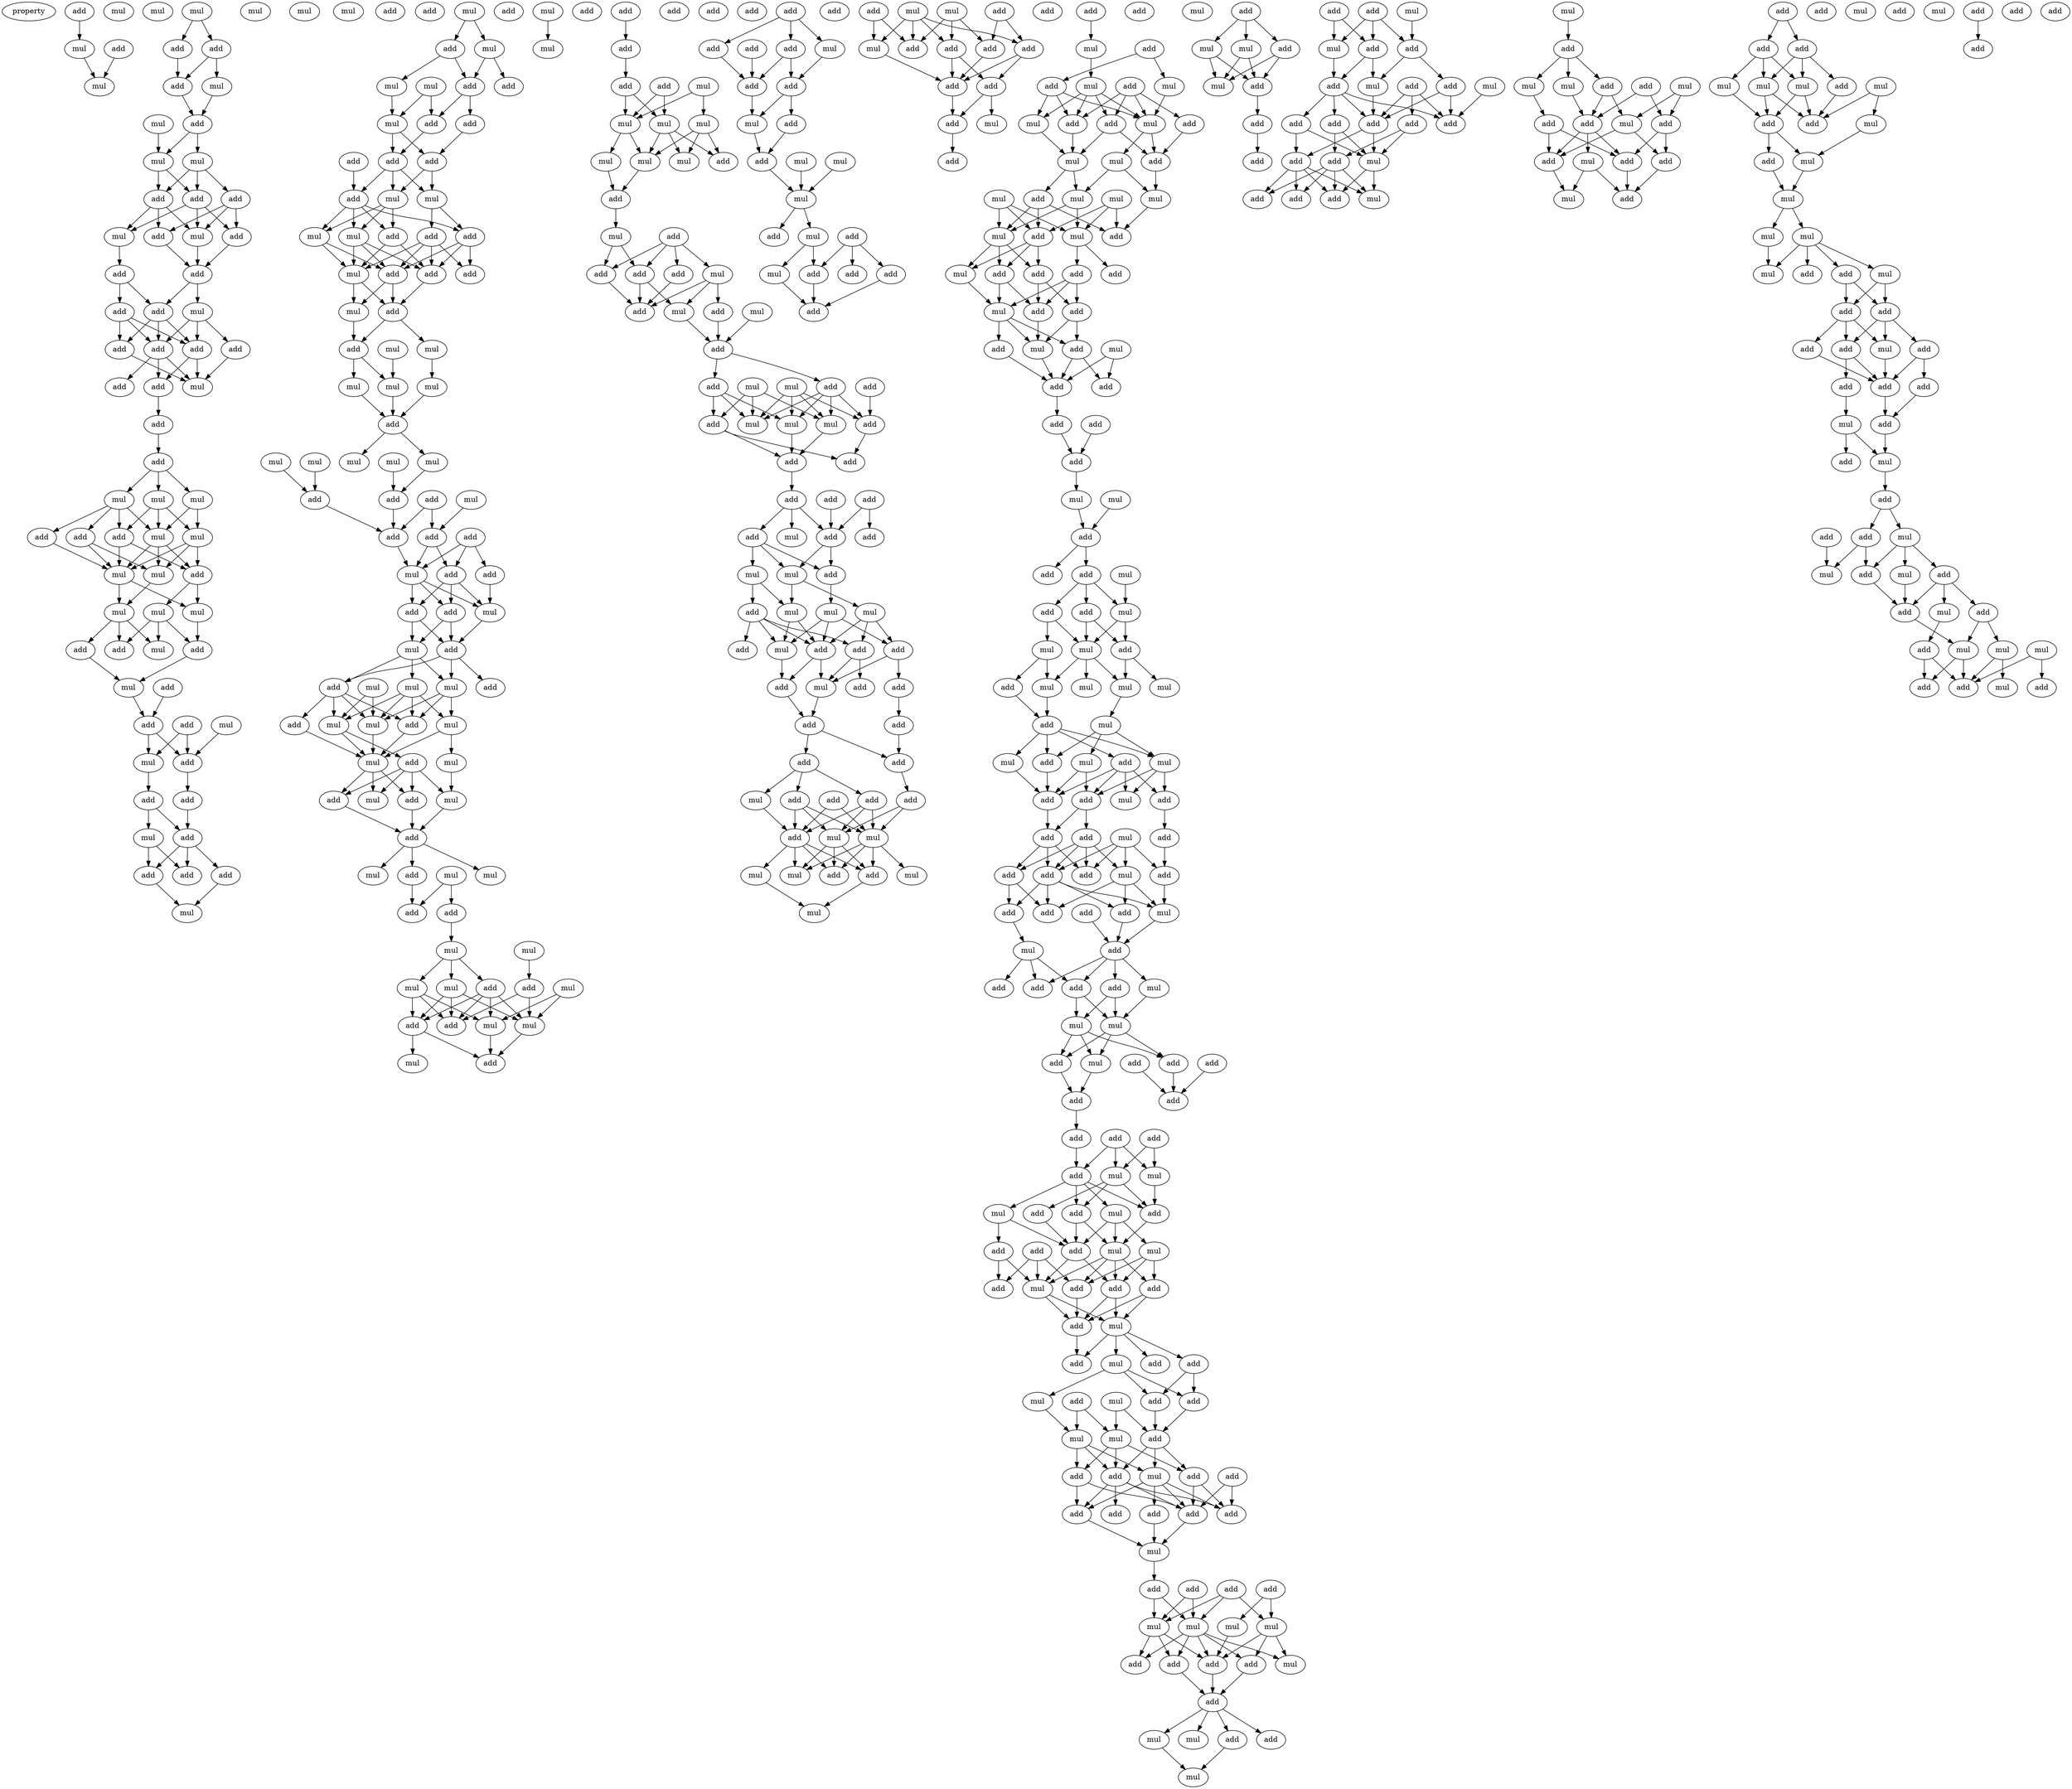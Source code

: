 digraph {
    node [fontcolor=black]
    property [mul=2,lf=1.7]
    0 [ label = add ];
    1 [ label = mul ];
    2 [ label = mul ];
    3 [ label = mul ];
    4 [ label = add ];
    5 [ label = mul ];
    6 [ label = mul ];
    7 [ label = add ];
    8 [ label = add ];
    9 [ label = mul ];
    10 [ label = mul ];
    11 [ label = add ];
    12 [ label = mul ];
    13 [ label = add ];
    14 [ label = mul ];
    15 [ label = mul ];
    16 [ label = add ];
    17 [ label = mul ];
    18 [ label = add ];
    19 [ label = add ];
    20 [ label = add ];
    21 [ label = mul ];
    22 [ label = add ];
    23 [ label = mul ];
    24 [ label = mul ];
    25 [ label = add ];
    26 [ label = add ];
    27 [ label = add ];
    28 [ label = add ];
    29 [ label = mul ];
    30 [ label = add ];
    31 [ label = add ];
    32 [ label = add ];
    33 [ label = add ];
    34 [ label = add ];
    35 [ label = add ];
    36 [ label = add ];
    37 [ label = mul ];
    38 [ label = add ];
    39 [ label = add ];
    40 [ label = mul ];
    41 [ label = mul ];
    42 [ label = mul ];
    43 [ label = add ];
    44 [ label = mul ];
    45 [ label = mul ];
    46 [ label = add ];
    47 [ label = add ];
    48 [ label = mul ];
    49 [ label = mul ];
    50 [ label = add ];
    51 [ label = mul ];
    52 [ label = mul ];
    53 [ label = mul ];
    54 [ label = mul ];
    55 [ label = add ];
    56 [ label = add ];
    57 [ label = add ];
    58 [ label = mul ];
    59 [ label = add ];
    60 [ label = mul ];
    61 [ label = add ];
    62 [ label = add ];
    63 [ label = mul ];
    64 [ label = add ];
    65 [ label = add ];
    66 [ label = add ];
    67 [ label = mul ];
    68 [ label = add ];
    69 [ label = add ];
    70 [ label = add ];
    71 [ label = add ];
    72 [ label = mul ];
    73 [ label = add ];
    74 [ label = mul ];
    75 [ label = mul ];
    76 [ label = add ];
    77 [ label = mul ];
    78 [ label = add ];
    79 [ label = add ];
    80 [ label = mul ];
    81 [ label = add ];
    82 [ label = add ];
    83 [ label = mul ];
    84 [ label = add ];
    85 [ label = add ];
    86 [ label = add ];
    87 [ label = add ];
    88 [ label = mul ];
    89 [ label = mul ];
    90 [ label = mul ];
    91 [ label = add ];
    92 [ label = add ];
    93 [ label = mul ];
    94 [ label = add ];
    95 [ label = add ];
    96 [ label = add ];
    97 [ label = mul ];
    98 [ label = add ];
    99 [ label = add ];
    100 [ label = mul ];
    101 [ label = add ];
    102 [ label = mul ];
    103 [ label = mul ];
    104 [ label = mul ];
    105 [ label = mul ];
    106 [ label = mul ];
    107 [ label = add ];
    108 [ label = mul ];
    109 [ label = mul ];
    110 [ label = mul ];
    111 [ label = mul ];
    112 [ label = mul ];
    113 [ label = mul ];
    114 [ label = add ];
    115 [ label = add ];
    116 [ label = add ];
    117 [ label = add ];
    118 [ label = add ];
    119 [ label = add ];
    120 [ label = add ];
    121 [ label = mul ];
    122 [ label = add ];
    123 [ label = add ];
    124 [ label = add ];
    125 [ label = mul ];
    126 [ label = mul ];
    127 [ label = add ];
    128 [ label = mul ];
    129 [ label = add ];
    130 [ label = mul ];
    131 [ label = mul ];
    132 [ label = add ];
    133 [ label = mul ];
    134 [ label = add ];
    135 [ label = mul ];
    136 [ label = mul ];
    137 [ label = add ];
    138 [ label = add ];
    139 [ label = mul ];
    140 [ label = mul ];
    141 [ label = mul ];
    142 [ label = mul ];
    143 [ label = add ];
    144 [ label = add ];
    145 [ label = add ];
    146 [ label = mul ];
    147 [ label = mul ];
    148 [ label = add ];
    149 [ label = add ];
    150 [ label = mul ];
    151 [ label = add ];
    152 [ label = add ];
    153 [ label = mul ];
    154 [ label = mul ];
    155 [ label = mul ];
    156 [ label = mul ];
    157 [ label = add ];
    158 [ label = add ];
    159 [ label = mul ];
    160 [ label = add ];
    161 [ label = add ];
    162 [ label = mul ];
    163 [ label = mul ];
    164 [ label = mul ];
    165 [ label = add ];
    166 [ label = mul ];
    167 [ label = add ];
    168 [ label = add ];
    169 [ label = mul ];
    170 [ label = add ];
    171 [ label = mul ];
    172 [ label = add ];
    173 [ label = add ];
    174 [ label = mul ];
    175 [ label = mul ];
    176 [ label = mul ];
    177 [ label = mul ];
    178 [ label = mul ];
    179 [ label = mul ];
    180 [ label = add ];
    181 [ label = add ];
    182 [ label = add ];
    183 [ label = add ];
    184 [ label = mul ];
    185 [ label = add ];
    186 [ label = add ];
    187 [ label = add ];
    188 [ label = mul ];
    189 [ label = add ];
    190 [ label = add ];
    191 [ label = mul ];
    192 [ label = mul ];
    193 [ label = add ];
    194 [ label = add ];
    195 [ label = mul ];
    196 [ label = add ];
    197 [ label = mul ];
    198 [ label = add ];
    199 [ label = mul ];
    200 [ label = add ];
    201 [ label = add ];
    202 [ label = mul ];
    203 [ label = mul ];
    204 [ label = add ];
    205 [ label = add ];
    206 [ label = add ];
    207 [ label = add ];
    208 [ label = add ];
    209 [ label = mul ];
    210 [ label = add ];
    211 [ label = add ];
    212 [ label = add ];
    213 [ label = add ];
    214 [ label = mul ];
    215 [ label = mul ];
    216 [ label = add ];
    217 [ label = mul ];
    218 [ label = mul ];
    219 [ label = mul ];
    220 [ label = add ];
    221 [ label = add ];
    222 [ label = add ];
    223 [ label = mul ];
    224 [ label = add ];
    225 [ label = add ];
    226 [ label = add ];
    227 [ label = add ];
    228 [ label = add ];
    229 [ label = mul ];
    230 [ label = add ];
    231 [ label = add ];
    232 [ label = add ];
    233 [ label = add ];
    234 [ label = add ];
    235 [ label = mul ];
    236 [ label = add ];
    237 [ label = add ];
    238 [ label = add ];
    239 [ label = add ];
    240 [ label = mul ];
    241 [ label = add ];
    242 [ label = mul ];
    243 [ label = mul ];
    244 [ label = add ];
    245 [ label = mul ];
    246 [ label = mul ];
    247 [ label = add ];
    248 [ label = mul ];
    249 [ label = add ];
    250 [ label = add ];
    251 [ label = mul ];
    252 [ label = add ];
    253 [ label = add ];
    254 [ label = add ];
    255 [ label = add ];
    256 [ label = add ];
    257 [ label = add ];
    258 [ label = mul ];
    259 [ label = mul ];
    260 [ label = add ];
    261 [ label = mul ];
    262 [ label = mul ];
    263 [ label = add ];
    264 [ label = mul ];
    265 [ label = add ];
    266 [ label = add ];
    267 [ label = mul ];
    268 [ label = add ];
    269 [ label = add ];
    270 [ label = add ];
    271 [ label = mul ];
    272 [ label = add ];
    273 [ label = add ];
    274 [ label = mul ];
    275 [ label = mul ];
    276 [ label = add ];
    277 [ label = add ];
    278 [ label = add ];
    279 [ label = add ];
    280 [ label = add ];
    281 [ label = add ];
    282 [ label = add ];
    283 [ label = mul ];
    284 [ label = add ];
    285 [ label = add ];
    286 [ label = add ];
    287 [ label = add ];
    288 [ label = mul ];
    289 [ label = mul ];
    290 [ label = add ];
    291 [ label = add ];
    292 [ label = mul ];
    293 [ label = add ];
    294 [ label = mul ];
    295 [ label = add ];
    296 [ label = mul ];
    297 [ label = add ];
    298 [ label = mul ];
    299 [ label = mul ];
    300 [ label = add ];
    301 [ label = mul ];
    302 [ label = mul ];
    303 [ label = mul ];
    304 [ label = add ];
    305 [ label = mul ];
    306 [ label = mul ];
    307 [ label = mul ];
    308 [ label = add ];
    309 [ label = add ];
    310 [ label = mul ];
    311 [ label = add ];
    312 [ label = add ];
    313 [ label = add ];
    314 [ label = add ];
    315 [ label = add ];
    316 [ label = mul ];
    317 [ label = add ];
    318 [ label = mul ];
    319 [ label = mul ];
    320 [ label = add ];
    321 [ label = add ];
    322 [ label = add ];
    323 [ label = add ];
    324 [ label = add ];
    325 [ label = add ];
    326 [ label = add ];
    327 [ label = mul ];
    328 [ label = mul ];
    329 [ label = add ];
    330 [ label = add ];
    331 [ label = mul ];
    332 [ label = add ];
    333 [ label = add ];
    334 [ label = mul ];
    335 [ label = add ];
    336 [ label = mul ];
    337 [ label = add ];
    338 [ label = mul ];
    339 [ label = mul ];
    340 [ label = add ];
    341 [ label = mul ];
    342 [ label = mul ];
    343 [ label = mul ];
    344 [ label = mul ];
    345 [ label = add ];
    346 [ label = mul ];
    347 [ label = add ];
    348 [ label = add ];
    349 [ label = mul ];
    350 [ label = add ];
    351 [ label = mul ];
    352 [ label = mul ];
    353 [ label = add ];
    354 [ label = add ];
    355 [ label = add ];
    356 [ label = mul ];
    357 [ label = mul ];
    358 [ label = add ];
    359 [ label = add ];
    360 [ label = add ];
    361 [ label = add ];
    362 [ label = mul ];
    363 [ label = add ];
    364 [ label = add ];
    365 [ label = add ];
    366 [ label = add ];
    367 [ label = add ];
    368 [ label = add ];
    369 [ label = add ];
    370 [ label = mul ];
    371 [ label = mul ];
    372 [ label = add ];
    373 [ label = add ];
    374 [ label = add ];
    375 [ label = mul ];
    376 [ label = add ];
    377 [ label = add ];
    378 [ label = mul ];
    379 [ label = mul ];
    380 [ label = mul ];
    381 [ label = add ];
    382 [ label = add ];
    383 [ label = add ];
    384 [ label = add ];
    385 [ label = add ];
    386 [ label = add ];
    387 [ label = add ];
    388 [ label = add ];
    389 [ label = add ];
    390 [ label = mul ];
    391 [ label = add ];
    392 [ label = mul ];
    393 [ label = add ];
    394 [ label = mul ];
    395 [ label = mul ];
    396 [ label = add ];
    397 [ label = add ];
    398 [ label = mul ];
    399 [ label = add ];
    400 [ label = add ];
    401 [ label = add ];
    402 [ label = mul ];
    403 [ label = add ];
    404 [ label = mul ];
    405 [ label = add ];
    406 [ label = add ];
    407 [ label = add ];
    408 [ label = add ];
    409 [ label = mul ];
    410 [ label = mul ];
    411 [ label = add ];
    412 [ label = add ];
    413 [ label = add ];
    414 [ label = mul ];
    415 [ label = add ];
    416 [ label = add ];
    417 [ label = add ];
    418 [ label = mul ];
    419 [ label = mul ];
    420 [ label = mul ];
    421 [ label = add ];
    422 [ label = add ];
    423 [ label = mul ];
    424 [ label = add ];
    425 [ label = add ];
    426 [ label = add ];
    427 [ label = add ];
    428 [ label = add ];
    429 [ label = add ];
    430 [ label = add ];
    431 [ label = add ];
    432 [ label = mul ];
    433 [ label = add ];
    434 [ label = add ];
    435 [ label = add ];
    436 [ label = add ];
    437 [ label = mul ];
    438 [ label = mul ];
    439 [ label = mul ];
    440 [ label = mul ];
    441 [ label = add ];
    442 [ label = add ];
    443 [ label = add ];
    444 [ label = add ];
    445 [ label = mul ];
    446 [ label = add ];
    447 [ label = mul ];
    448 [ label = mul ];
    449 [ label = add ];
    450 [ label = add ];
    451 [ label = mul ];
    452 [ label = add ];
    453 [ label = mul ];
    454 [ label = mul ];
    455 [ label = add ];
    456 [ label = mul ];
    457 [ label = add ];
    458 [ label = add ];
    459 [ label = mul ];
    460 [ label = add ];
    461 [ label = add ];
    462 [ label = add ];
    463 [ label = add ];
    464 [ label = add ];
    465 [ label = mul ];
    466 [ label = mul ];
    467 [ label = add ];
    468 [ label = add ];
    469 [ label = mul ];
    470 [ label = add ];
    471 [ label = add ];
    472 [ label = add ];
    473 [ label = add ];
    474 [ label = add ];
    475 [ label = add ];
    476 [ label = add ];
    477 [ label = mul ];
    478 [ label = add ];
    479 [ label = add ];
    480 [ label = mul ];
    481 [ label = mul ];
    482 [ label = add ];
    483 [ label = add ];
    484 [ label = add ];
    485 [ label = mul ];
    486 [ label = add ];
    487 [ label = mul ];
    488 [ label = add ];
    489 [ label = mul ];
    490 [ label = add ];
    491 [ label = add ];
    492 [ label = mul ];
    493 [ label = add ];
    494 [ label = mul ];
    495 [ label = add ];
    496 [ label = add ];
    497 [ label = add ];
    498 [ label = add ];
    499 [ label = mul ];
    500 [ label = add ];
    501 [ label = add ];
    502 [ label = add ];
    503 [ label = mul ];
    504 [ label = mul ];
    505 [ label = mul ];
    506 [ label = add ];
    507 [ label = mul ];
    508 [ label = mul ];
    509 [ label = add ];
    510 [ label = add ];
    511 [ label = add ];
    512 [ label = add ];
    513 [ label = mul ];
    514 [ label = mul ];
    515 [ label = mul ];
    516 [ label = mul ];
    517 [ label = mul ];
    518 [ label = add ];
    519 [ label = add ];
    520 [ label = mul ];
    521 [ label = add ];
    522 [ label = mul ];
    523 [ label = add ];
    524 [ label = add ];
    525 [ label = add ];
    526 [ label = mul ];
    527 [ label = add ];
    528 [ label = add ];
    529 [ label = add ];
    530 [ label = add ];
    531 [ label = add ];
    532 [ label = mul ];
    533 [ label = add ];
    534 [ label = mul ];
    535 [ label = mul ];
    536 [ label = add ];
    537 [ label = add ];
    538 [ label = add ];
    539 [ label = mul ];
    540 [ label = add ];
    541 [ label = mul ];
    542 [ label = add ];
    543 [ label = add ];
    544 [ label = mul ];
    545 [ label = add ];
    546 [ label = mul ];
    547 [ label = add ];
    548 [ label = mul ];
    549 [ label = add ];
    550 [ label = mul ];
    551 [ label = mul ];
    552 [ label = mul ];
    553 [ label = add ];
    554 [ label = add ];
    555 [ label = add ];
    556 [ label = add ];
    557 [ label = add ];
    558 [ label = add ];
    559 [ label = add ];
    0 -> 3 [ name = 0 ];
    3 -> 5 [ name = 1 ];
    4 -> 5 [ name = 2 ];
    6 -> 7 [ name = 3 ];
    6 -> 8 [ name = 4 ];
    7 -> 11 [ name = 5 ];
    8 -> 10 [ name = 6 ];
    8 -> 11 [ name = 7 ];
    10 -> 13 [ name = 8 ];
    11 -> 13 [ name = 9 ];
    12 -> 15 [ name = 10 ];
    13 -> 14 [ name = 11 ];
    13 -> 15 [ name = 12 ];
    14 -> 16 [ name = 13 ];
    14 -> 18 [ name = 14 ];
    14 -> 19 [ name = 15 ];
    15 -> 16 [ name = 16 ];
    15 -> 18 [ name = 17 ];
    16 -> 21 [ name = 18 ];
    16 -> 22 [ name = 19 ];
    16 -> 23 [ name = 20 ];
    18 -> 20 [ name = 21 ];
    18 -> 21 [ name = 22 ];
    18 -> 23 [ name = 23 ];
    19 -> 20 [ name = 24 ];
    19 -> 22 [ name = 25 ];
    19 -> 23 [ name = 26 ];
    20 -> 25 [ name = 27 ];
    21 -> 26 [ name = 28 ];
    22 -> 25 [ name = 29 ];
    23 -> 25 [ name = 30 ];
    25 -> 28 [ name = 31 ];
    25 -> 29 [ name = 32 ];
    26 -> 27 [ name = 33 ];
    26 -> 28 [ name = 34 ];
    27 -> 30 [ name = 35 ];
    27 -> 31 [ name = 36 ];
    27 -> 34 [ name = 37 ];
    28 -> 30 [ name = 38 ];
    28 -> 31 [ name = 39 ];
    28 -> 34 [ name = 40 ];
    29 -> 30 [ name = 41 ];
    29 -> 32 [ name = 42 ];
    29 -> 34 [ name = 43 ];
    30 -> 35 [ name = 44 ];
    30 -> 36 [ name = 45 ];
    30 -> 37 [ name = 46 ];
    31 -> 37 [ name = 47 ];
    32 -> 37 [ name = 48 ];
    34 -> 35 [ name = 49 ];
    34 -> 37 [ name = 50 ];
    35 -> 38 [ name = 51 ];
    38 -> 39 [ name = 52 ];
    39 -> 40 [ name = 53 ];
    39 -> 41 [ name = 54 ];
    39 -> 42 [ name = 55 ];
    40 -> 43 [ name = 56 ];
    40 -> 44 [ name = 57 ];
    40 -> 46 [ name = 58 ];
    40 -> 47 [ name = 59 ];
    41 -> 44 [ name = 60 ];
    41 -> 45 [ name = 61 ];
    42 -> 43 [ name = 62 ];
    42 -> 44 [ name = 63 ];
    42 -> 45 [ name = 64 ];
    43 -> 49 [ name = 65 ];
    43 -> 50 [ name = 66 ];
    44 -> 48 [ name = 67 ];
    44 -> 49 [ name = 68 ];
    44 -> 50 [ name = 69 ];
    45 -> 48 [ name = 70 ];
    45 -> 49 [ name = 71 ];
    45 -> 50 [ name = 72 ];
    46 -> 48 [ name = 73 ];
    46 -> 49 [ name = 74 ];
    47 -> 49 [ name = 75 ];
    48 -> 52 [ name = 76 ];
    49 -> 52 [ name = 77 ];
    49 -> 53 [ name = 78 ];
    50 -> 51 [ name = 79 ];
    50 -> 53 [ name = 80 ];
    51 -> 54 [ name = 81 ];
    51 -> 55 [ name = 82 ];
    51 -> 57 [ name = 83 ];
    52 -> 54 [ name = 84 ];
    52 -> 55 [ name = 85 ];
    52 -> 56 [ name = 86 ];
    53 -> 57 [ name = 87 ];
    56 -> 58 [ name = 88 ];
    57 -> 58 [ name = 89 ];
    58 -> 62 [ name = 90 ];
    59 -> 62 [ name = 91 ];
    60 -> 64 [ name = 92 ];
    61 -> 63 [ name = 93 ];
    61 -> 64 [ name = 94 ];
    62 -> 63 [ name = 95 ];
    62 -> 64 [ name = 96 ];
    63 -> 66 [ name = 97 ];
    64 -> 65 [ name = 98 ];
    65 -> 68 [ name = 99 ];
    66 -> 67 [ name = 100 ];
    66 -> 68 [ name = 101 ];
    67 -> 70 [ name = 102 ];
    67 -> 71 [ name = 103 ];
    68 -> 69 [ name = 104 ];
    68 -> 70 [ name = 105 ];
    68 -> 71 [ name = 106 ];
    69 -> 72 [ name = 107 ];
    70 -> 72 [ name = 108 ];
    74 -> 75 [ name = 109 ];
    74 -> 76 [ name = 110 ];
    75 -> 78 [ name = 111 ];
    75 -> 79 [ name = 112 ];
    76 -> 77 [ name = 113 ];
    76 -> 78 [ name = 114 ];
    77 -> 83 [ name = 115 ];
    78 -> 81 [ name = 116 ];
    78 -> 82 [ name = 117 ];
    80 -> 82 [ name = 118 ];
    80 -> 83 [ name = 119 ];
    81 -> 86 [ name = 120 ];
    82 -> 85 [ name = 121 ];
    83 -> 85 [ name = 122 ];
    83 -> 86 [ name = 123 ];
    84 -> 87 [ name = 124 ];
    85 -> 87 [ name = 125 ];
    85 -> 88 [ name = 126 ];
    85 -> 89 [ name = 127 ];
    86 -> 88 [ name = 128 ];
    86 -> 89 [ name = 129 ];
    87 -> 90 [ name = 130 ];
    87 -> 91 [ name = 131 ];
    87 -> 92 [ name = 132 ];
    87 -> 93 [ name = 133 ];
    88 -> 91 [ name = 134 ];
    88 -> 94 [ name = 135 ];
    89 -> 90 [ name = 136 ];
    89 -> 92 [ name = 137 ];
    89 -> 93 [ name = 138 ];
    90 -> 95 [ name = 139 ];
    90 -> 96 [ name = 140 ];
    90 -> 97 [ name = 141 ];
    91 -> 95 [ name = 142 ];
    91 -> 96 [ name = 143 ];
    91 -> 98 [ name = 144 ];
    92 -> 96 [ name = 145 ];
    92 -> 97 [ name = 146 ];
    93 -> 95 [ name = 147 ];
    93 -> 97 [ name = 148 ];
    94 -> 95 [ name = 149 ];
    94 -> 96 [ name = 150 ];
    94 -> 97 [ name = 151 ];
    94 -> 98 [ name = 152 ];
    95 -> 99 [ name = 153 ];
    95 -> 100 [ name = 154 ];
    96 -> 99 [ name = 155 ];
    97 -> 99 [ name = 156 ];
    97 -> 100 [ name = 157 ];
    99 -> 101 [ name = 158 ];
    99 -> 103 [ name = 159 ];
    100 -> 101 [ name = 160 ];
    101 -> 104 [ name = 161 ];
    101 -> 105 [ name = 162 ];
    102 -> 105 [ name = 163 ];
    103 -> 106 [ name = 164 ];
    104 -> 107 [ name = 165 ];
    105 -> 107 [ name = 166 ];
    106 -> 107 [ name = 167 ];
    107 -> 109 [ name = 168 ];
    107 -> 112 [ name = 169 ];
    108 -> 114 [ name = 170 ];
    110 -> 114 [ name = 171 ];
    111 -> 116 [ name = 172 ];
    112 -> 116 [ name = 173 ];
    113 -> 118 [ name = 174 ];
    114 -> 117 [ name = 175 ];
    115 -> 117 [ name = 176 ];
    115 -> 118 [ name = 177 ];
    116 -> 117 [ name = 178 ];
    117 -> 121 [ name = 179 ];
    118 -> 120 [ name = 180 ];
    118 -> 121 [ name = 181 ];
    119 -> 120 [ name = 182 ];
    119 -> 121 [ name = 183 ];
    119 -> 122 [ name = 184 ];
    120 -> 123 [ name = 185 ];
    120 -> 124 [ name = 186 ];
    120 -> 125 [ name = 187 ];
    121 -> 123 [ name = 188 ];
    121 -> 124 [ name = 189 ];
    121 -> 125 [ name = 190 ];
    122 -> 125 [ name = 191 ];
    123 -> 126 [ name = 192 ];
    123 -> 127 [ name = 193 ];
    124 -> 126 [ name = 194 ];
    124 -> 127 [ name = 195 ];
    125 -> 127 [ name = 196 ];
    126 -> 130 [ name = 197 ];
    126 -> 131 [ name = 198 ];
    126 -> 132 [ name = 199 ];
    127 -> 129 [ name = 200 ];
    127 -> 130 [ name = 201 ];
    127 -> 132 [ name = 202 ];
    128 -> 135 [ name = 203 ];
    128 -> 136 [ name = 204 ];
    130 -> 133 [ name = 205 ];
    130 -> 135 [ name = 206 ];
    130 -> 137 [ name = 207 ];
    131 -> 133 [ name = 208 ];
    131 -> 135 [ name = 209 ];
    131 -> 136 [ name = 210 ];
    131 -> 137 [ name = 211 ];
    132 -> 134 [ name = 212 ];
    132 -> 135 [ name = 213 ];
    132 -> 136 [ name = 214 ];
    132 -> 137 [ name = 215 ];
    133 -> 139 [ name = 216 ];
    133 -> 140 [ name = 217 ];
    134 -> 139 [ name = 218 ];
    135 -> 139 [ name = 219 ];
    136 -> 138 [ name = 220 ];
    136 -> 139 [ name = 221 ];
    137 -> 139 [ name = 222 ];
    138 -> 141 [ name = 223 ];
    138 -> 142 [ name = 224 ];
    138 -> 143 [ name = 225 ];
    138 -> 144 [ name = 226 ];
    139 -> 142 [ name = 227 ];
    139 -> 143 [ name = 228 ];
    139 -> 144 [ name = 229 ];
    140 -> 141 [ name = 230 ];
    141 -> 145 [ name = 231 ];
    143 -> 145 [ name = 232 ];
    144 -> 145 [ name = 233 ];
    145 -> 146 [ name = 234 ];
    145 -> 148 [ name = 235 ];
    145 -> 150 [ name = 236 ];
    147 -> 151 [ name = 237 ];
    147 -> 152 [ name = 238 ];
    148 -> 151 [ name = 239 ];
    152 -> 153 [ name = 240 ];
    153 -> 156 [ name = 241 ];
    153 -> 157 [ name = 242 ];
    153 -> 159 [ name = 243 ];
    154 -> 158 [ name = 244 ];
    155 -> 162 [ name = 245 ];
    155 -> 163 [ name = 246 ];
    156 -> 160 [ name = 247 ];
    156 -> 161 [ name = 248 ];
    156 -> 163 [ name = 249 ];
    157 -> 160 [ name = 250 ];
    157 -> 161 [ name = 251 ];
    157 -> 162 [ name = 252 ];
    157 -> 163 [ name = 253 ];
    158 -> 160 [ name = 254 ];
    158 -> 162 [ name = 255 ];
    159 -> 160 [ name = 256 ];
    159 -> 161 [ name = 257 ];
    159 -> 162 [ name = 258 ];
    161 -> 164 [ name = 259 ];
    161 -> 165 [ name = 260 ];
    162 -> 165 [ name = 261 ];
    163 -> 165 [ name = 262 ];
    166 -> 169 [ name = 263 ];
    168 -> 170 [ name = 264 ];
    170 -> 172 [ name = 265 ];
    171 -> 175 [ name = 266 ];
    171 -> 176 [ name = 267 ];
    172 -> 174 [ name = 268 ];
    172 -> 175 [ name = 269 ];
    173 -> 174 [ name = 270 ];
    173 -> 175 [ name = 271 ];
    174 -> 177 [ name = 272 ];
    174 -> 178 [ name = 273 ];
    174 -> 180 [ name = 274 ];
    175 -> 178 [ name = 275 ];
    175 -> 179 [ name = 276 ];
    176 -> 177 [ name = 277 ];
    176 -> 178 [ name = 278 ];
    176 -> 180 [ name = 279 ];
    178 -> 181 [ name = 280 ];
    179 -> 181 [ name = 281 ];
    181 -> 184 [ name = 282 ];
    182 -> 185 [ name = 283 ];
    182 -> 186 [ name = 284 ];
    182 -> 187 [ name = 285 ];
    182 -> 188 [ name = 286 ];
    184 -> 186 [ name = 287 ];
    184 -> 187 [ name = 288 ];
    185 -> 189 [ name = 289 ];
    186 -> 189 [ name = 290 ];
    186 -> 191 [ name = 291 ];
    187 -> 189 [ name = 292 ];
    188 -> 189 [ name = 293 ];
    188 -> 190 [ name = 294 ];
    188 -> 191 [ name = 295 ];
    190 -> 193 [ name = 296 ];
    191 -> 193 [ name = 297 ];
    192 -> 193 [ name = 298 ];
    193 -> 194 [ name = 299 ];
    193 -> 196 [ name = 300 ];
    194 -> 199 [ name = 301 ];
    194 -> 201 [ name = 302 ];
    194 -> 202 [ name = 303 ];
    194 -> 203 [ name = 304 ];
    195 -> 199 [ name = 305 ];
    195 -> 200 [ name = 306 ];
    195 -> 202 [ name = 307 ];
    196 -> 200 [ name = 308 ];
    196 -> 202 [ name = 309 ];
    196 -> 203 [ name = 310 ];
    197 -> 199 [ name = 311 ];
    197 -> 201 [ name = 312 ];
    197 -> 202 [ name = 313 ];
    197 -> 203 [ name = 314 ];
    198 -> 201 [ name = 315 ];
    199 -> 205 [ name = 316 ];
    200 -> 204 [ name = 317 ];
    200 -> 205 [ name = 318 ];
    201 -> 204 [ name = 319 ];
    203 -> 205 [ name = 320 ];
    205 -> 208 [ name = 321 ];
    206 -> 210 [ name = 322 ];
    206 -> 212 [ name = 323 ];
    207 -> 212 [ name = 324 ];
    208 -> 209 [ name = 325 ];
    208 -> 212 [ name = 326 ];
    208 -> 213 [ name = 327 ];
    212 -> 215 [ name = 328 ];
    212 -> 216 [ name = 329 ];
    213 -> 214 [ name = 330 ];
    213 -> 215 [ name = 331 ];
    213 -> 216 [ name = 332 ];
    214 -> 219 [ name = 333 ];
    214 -> 220 [ name = 334 ];
    215 -> 217 [ name = 335 ];
    215 -> 219 [ name = 336 ];
    216 -> 218 [ name = 337 ];
    217 -> 221 [ name = 338 ];
    217 -> 222 [ name = 339 ];
    217 -> 225 [ name = 340 ];
    218 -> 221 [ name = 341 ];
    218 -> 222 [ name = 342 ];
    218 -> 223 [ name = 343 ];
    219 -> 222 [ name = 344 ];
    219 -> 223 [ name = 345 ];
    220 -> 222 [ name = 346 ];
    220 -> 223 [ name = 347 ];
    220 -> 224 [ name = 348 ];
    220 -> 225 [ name = 349 ];
    221 -> 226 [ name = 350 ];
    221 -> 229 [ name = 351 ];
    222 -> 228 [ name = 352 ];
    222 -> 229 [ name = 353 ];
    223 -> 228 [ name = 354 ];
    225 -> 229 [ name = 355 ];
    225 -> 230 [ name = 356 ];
    226 -> 231 [ name = 357 ];
    228 -> 232 [ name = 358 ];
    229 -> 232 [ name = 359 ];
    231 -> 234 [ name = 360 ];
    232 -> 233 [ name = 361 ];
    232 -> 234 [ name = 362 ];
    233 -> 235 [ name = 363 ];
    233 -> 238 [ name = 364 ];
    233 -> 239 [ name = 365 ];
    234 -> 237 [ name = 366 ];
    235 -> 241 [ name = 367 ];
    236 -> 240 [ name = 368 ];
    236 -> 241 [ name = 369 ];
    237 -> 240 [ name = 370 ];
    237 -> 242 [ name = 371 ];
    238 -> 240 [ name = 372 ];
    238 -> 241 [ name = 373 ];
    238 -> 242 [ name = 374 ];
    239 -> 240 [ name = 375 ];
    239 -> 241 [ name = 376 ];
    239 -> 242 [ name = 377 ];
    240 -> 243 [ name = 378 ];
    240 -> 244 [ name = 379 ];
    240 -> 245 [ name = 380 ];
    240 -> 247 [ name = 381 ];
    241 -> 243 [ name = 382 ];
    241 -> 244 [ name = 383 ];
    241 -> 246 [ name = 384 ];
    241 -> 247 [ name = 385 ];
    242 -> 243 [ name = 386 ];
    242 -> 244 [ name = 387 ];
    242 -> 247 [ name = 388 ];
    244 -> 248 [ name = 389 ];
    246 -> 248 [ name = 390 ];
    249 -> 250 [ name = 391 ];
    249 -> 251 [ name = 392 ];
    249 -> 252 [ name = 393 ];
    250 -> 255 [ name = 394 ];
    251 -> 256 [ name = 395 ];
    252 -> 255 [ name = 396 ];
    252 -> 256 [ name = 397 ];
    254 -> 255 [ name = 398 ];
    255 -> 258 [ name = 399 ];
    256 -> 257 [ name = 400 ];
    256 -> 258 [ name = 401 ];
    257 -> 260 [ name = 402 ];
    258 -> 260 [ name = 403 ];
    259 -> 262 [ name = 404 ];
    260 -> 262 [ name = 405 ];
    261 -> 262 [ name = 406 ];
    262 -> 263 [ name = 407 ];
    262 -> 264 [ name = 408 ];
    264 -> 267 [ name = 409 ];
    264 -> 268 [ name = 410 ];
    265 -> 266 [ name = 411 ];
    265 -> 268 [ name = 412 ];
    265 -> 269 [ name = 413 ];
    267 -> 270 [ name = 414 ];
    268 -> 270 [ name = 415 ];
    269 -> 270 [ name = 416 ];
    271 -> 277 [ name = 417 ];
    271 -> 278 [ name = 418 ];
    271 -> 279 [ name = 419 ];
    272 -> 276 [ name = 420 ];
    272 -> 278 [ name = 421 ];
    273 -> 275 [ name = 422 ];
    273 -> 277 [ name = 423 ];
    274 -> 275 [ name = 424 ];
    274 -> 276 [ name = 425 ];
    274 -> 277 [ name = 426 ];
    274 -> 279 [ name = 427 ];
    275 -> 281 [ name = 428 ];
    276 -> 280 [ name = 429 ];
    276 -> 281 [ name = 430 ];
    278 -> 281 [ name = 431 ];
    279 -> 280 [ name = 432 ];
    279 -> 281 [ name = 433 ];
    280 -> 282 [ name = 434 ];
    280 -> 283 [ name = 435 ];
    281 -> 282 [ name = 436 ];
    282 -> 285 [ name = 437 ];
    286 -> 288 [ name = 438 ];
    287 -> 289 [ name = 439 ];
    287 -> 290 [ name = 440 ];
    288 -> 292 [ name = 441 ];
    289 -> 296 [ name = 442 ];
    290 -> 294 [ name = 443 ];
    290 -> 295 [ name = 444 ];
    290 -> 296 [ name = 445 ];
    291 -> 293 [ name = 446 ];
    291 -> 295 [ name = 447 ];
    291 -> 296 [ name = 448 ];
    291 -> 297 [ name = 449 ];
    292 -> 293 [ name = 450 ];
    292 -> 294 [ name = 451 ];
    292 -> 295 [ name = 452 ];
    292 -> 296 [ name = 453 ];
    293 -> 298 [ name = 454 ];
    293 -> 300 [ name = 455 ];
    294 -> 298 [ name = 456 ];
    295 -> 298 [ name = 457 ];
    296 -> 299 [ name = 458 ];
    296 -> 300 [ name = 459 ];
    297 -> 300 [ name = 460 ];
    298 -> 302 [ name = 461 ];
    298 -> 304 [ name = 462 ];
    299 -> 302 [ name = 463 ];
    299 -> 305 [ name = 464 ];
    300 -> 305 [ name = 465 ];
    301 -> 306 [ name = 466 ];
    301 -> 308 [ name = 467 ];
    301 -> 309 [ name = 468 ];
    302 -> 306 [ name = 469 ];
    302 -> 307 [ name = 470 ];
    303 -> 306 [ name = 471 ];
    303 -> 307 [ name = 472 ];
    303 -> 309 [ name = 473 ];
    304 -> 307 [ name = 474 ];
    304 -> 308 [ name = 475 ];
    304 -> 309 [ name = 476 ];
    305 -> 308 [ name = 477 ];
    306 -> 311 [ name = 478 ];
    306 -> 313 [ name = 479 ];
    307 -> 310 [ name = 480 ];
    307 -> 312 [ name = 481 ];
    307 -> 314 [ name = 482 ];
    309 -> 310 [ name = 483 ];
    309 -> 312 [ name = 484 ];
    309 -> 314 [ name = 485 ];
    310 -> 316 [ name = 486 ];
    311 -> 315 [ name = 487 ];
    311 -> 316 [ name = 488 ];
    311 -> 317 [ name = 489 ];
    312 -> 315 [ name = 490 ];
    312 -> 317 [ name = 491 ];
    314 -> 315 [ name = 492 ];
    314 -> 316 [ name = 493 ];
    315 -> 318 [ name = 494 ];
    316 -> 318 [ name = 495 ];
    316 -> 320 [ name = 496 ];
    316 -> 321 [ name = 497 ];
    317 -> 318 [ name = 498 ];
    317 -> 321 [ name = 499 ];
    318 -> 323 [ name = 500 ];
    319 -> 322 [ name = 501 ];
    319 -> 323 [ name = 502 ];
    320 -> 323 [ name = 503 ];
    321 -> 322 [ name = 504 ];
    321 -> 323 [ name = 505 ];
    323 -> 324 [ name = 506 ];
    324 -> 326 [ name = 507 ];
    325 -> 326 [ name = 508 ];
    326 -> 328 [ name = 509 ];
    327 -> 330 [ name = 510 ];
    328 -> 330 [ name = 511 ];
    330 -> 332 [ name = 512 ];
    330 -> 333 [ name = 513 ];
    332 -> 335 [ name = 514 ];
    332 -> 336 [ name = 515 ];
    332 -> 337 [ name = 516 ];
    334 -> 336 [ name = 517 ];
    335 -> 338 [ name = 518 ];
    335 -> 339 [ name = 519 ];
    336 -> 339 [ name = 520 ];
    336 -> 340 [ name = 521 ];
    337 -> 339 [ name = 522 ];
    337 -> 340 [ name = 523 ];
    338 -> 343 [ name = 524 ];
    338 -> 345 [ name = 525 ];
    339 -> 342 [ name = 526 ];
    339 -> 343 [ name = 527 ];
    339 -> 344 [ name = 528 ];
    340 -> 341 [ name = 529 ];
    340 -> 344 [ name = 530 ];
    343 -> 347 [ name = 531 ];
    344 -> 346 [ name = 532 ];
    345 -> 347 [ name = 533 ];
    346 -> 350 [ name = 534 ];
    346 -> 351 [ name = 535 ];
    346 -> 352 [ name = 536 ];
    347 -> 348 [ name = 537 ];
    347 -> 349 [ name = 538 ];
    347 -> 350 [ name = 539 ];
    347 -> 352 [ name = 540 ];
    348 -> 353 [ name = 541 ];
    348 -> 354 [ name = 542 ];
    348 -> 355 [ name = 543 ];
    348 -> 356 [ name = 544 ];
    349 -> 353 [ name = 545 ];
    350 -> 353 [ name = 546 ];
    351 -> 353 [ name = 547 ];
    351 -> 355 [ name = 548 ];
    352 -> 354 [ name = 549 ];
    352 -> 355 [ name = 550 ];
    352 -> 356 [ name = 551 ];
    353 -> 360 [ name = 552 ];
    354 -> 358 [ name = 553 ];
    355 -> 359 [ name = 554 ];
    355 -> 360 [ name = 555 ];
    357 -> 361 [ name = 556 ];
    357 -> 362 [ name = 557 ];
    357 -> 363 [ name = 558 ];
    357 -> 364 [ name = 559 ];
    358 -> 363 [ name = 560 ];
    359 -> 361 [ name = 561 ];
    359 -> 362 [ name = 562 ];
    359 -> 364 [ name = 563 ];
    359 -> 365 [ name = 564 ];
    360 -> 361 [ name = 565 ];
    360 -> 364 [ name = 566 ];
    360 -> 365 [ name = 567 ];
    362 -> 367 [ name = 568 ];
    362 -> 369 [ name = 569 ];
    362 -> 370 [ name = 570 ];
    363 -> 370 [ name = 571 ];
    364 -> 366 [ name = 572 ];
    364 -> 367 [ name = 573 ];
    364 -> 369 [ name = 574 ];
    364 -> 370 [ name = 575 ];
    365 -> 366 [ name = 576 ];
    365 -> 367 [ name = 577 ];
    366 -> 371 [ name = 578 ];
    368 -> 372 [ name = 579 ];
    369 -> 372 [ name = 580 ];
    370 -> 372 [ name = 581 ];
    371 -> 373 [ name = 582 ];
    371 -> 376 [ name = 583 ];
    371 -> 377 [ name = 584 ];
    372 -> 373 [ name = 585 ];
    372 -> 374 [ name = 586 ];
    372 -> 375 [ name = 587 ];
    372 -> 377 [ name = 588 ];
    374 -> 378 [ name = 589 ];
    374 -> 379 [ name = 590 ];
    375 -> 378 [ name = 591 ];
    377 -> 378 [ name = 592 ];
    377 -> 379 [ name = 593 ];
    378 -> 380 [ name = 594 ];
    378 -> 381 [ name = 595 ];
    378 -> 384 [ name = 596 ];
    379 -> 380 [ name = 597 ];
    379 -> 381 [ name = 598 ];
    379 -> 384 [ name = 599 ];
    380 -> 385 [ name = 600 ];
    381 -> 386 [ name = 601 ];
    382 -> 386 [ name = 602 ];
    383 -> 386 [ name = 603 ];
    384 -> 385 [ name = 604 ];
    385 -> 388 [ name = 605 ];
    387 -> 390 [ name = 606 ];
    387 -> 392 [ name = 607 ];
    388 -> 391 [ name = 608 ];
    389 -> 390 [ name = 609 ];
    389 -> 391 [ name = 610 ];
    389 -> 392 [ name = 611 ];
    390 -> 393 [ name = 612 ];
    390 -> 396 [ name = 613 ];
    390 -> 397 [ name = 614 ];
    391 -> 394 [ name = 615 ];
    391 -> 395 [ name = 616 ];
    391 -> 396 [ name = 617 ];
    391 -> 397 [ name = 618 ];
    392 -> 396 [ name = 619 ];
    393 -> 399 [ name = 620 ];
    394 -> 399 [ name = 621 ];
    394 -> 401 [ name = 622 ];
    395 -> 398 [ name = 623 ];
    395 -> 399 [ name = 624 ];
    395 -> 402 [ name = 625 ];
    396 -> 398 [ name = 626 ];
    397 -> 398 [ name = 627 ];
    397 -> 399 [ name = 628 ];
    398 -> 403 [ name = 629 ];
    398 -> 404 [ name = 630 ];
    398 -> 405 [ name = 631 ];
    398 -> 406 [ name = 632 ];
    399 -> 403 [ name = 633 ];
    399 -> 404 [ name = 634 ];
    400 -> 404 [ name = 635 ];
    400 -> 405 [ name = 636 ];
    400 -> 407 [ name = 637 ];
    401 -> 404 [ name = 638 ];
    401 -> 407 [ name = 639 ];
    402 -> 403 [ name = 640 ];
    402 -> 405 [ name = 641 ];
    402 -> 406 [ name = 642 ];
    403 -> 408 [ name = 643 ];
    403 -> 409 [ name = 644 ];
    404 -> 408 [ name = 645 ];
    404 -> 409 [ name = 646 ];
    405 -> 408 [ name = 647 ];
    406 -> 408 [ name = 648 ];
    406 -> 409 [ name = 649 ];
    408 -> 413 [ name = 650 ];
    409 -> 410 [ name = 651 ];
    409 -> 411 [ name = 652 ];
    409 -> 412 [ name = 653 ];
    409 -> 413 [ name = 654 ];
    410 -> 415 [ name = 655 ];
    410 -> 416 [ name = 656 ];
    410 -> 418 [ name = 657 ];
    412 -> 415 [ name = 658 ];
    412 -> 416 [ name = 659 ];
    414 -> 419 [ name = 660 ];
    414 -> 421 [ name = 661 ];
    415 -> 421 [ name = 662 ];
    416 -> 421 [ name = 663 ];
    417 -> 419 [ name = 664 ];
    417 -> 420 [ name = 665 ];
    418 -> 420 [ name = 666 ];
    419 -> 424 [ name = 667 ];
    419 -> 425 [ name = 668 ];
    419 -> 426 [ name = 669 ];
    420 -> 423 [ name = 670 ];
    420 -> 425 [ name = 671 ];
    420 -> 426 [ name = 672 ];
    421 -> 423 [ name = 673 ];
    421 -> 424 [ name = 674 ];
    421 -> 425 [ name = 675 ];
    422 -> 427 [ name = 676 ];
    422 -> 429 [ name = 677 ];
    423 -> 427 [ name = 678 ];
    423 -> 428 [ name = 679 ];
    423 -> 429 [ name = 680 ];
    423 -> 430 [ name = 681 ];
    424 -> 427 [ name = 682 ];
    424 -> 429 [ name = 683 ];
    425 -> 427 [ name = 684 ];
    425 -> 428 [ name = 685 ];
    425 -> 429 [ name = 686 ];
    425 -> 431 [ name = 687 ];
    426 -> 428 [ name = 688 ];
    426 -> 429 [ name = 689 ];
    428 -> 432 [ name = 690 ];
    429 -> 432 [ name = 691 ];
    430 -> 432 [ name = 692 ];
    432 -> 436 [ name = 693 ];
    433 -> 437 [ name = 694 ];
    433 -> 438 [ name = 695 ];
    433 -> 440 [ name = 696 ];
    434 -> 438 [ name = 697 ];
    434 -> 440 [ name = 698 ];
    435 -> 437 [ name = 699 ];
    435 -> 439 [ name = 700 ];
    436 -> 438 [ name = 701 ];
    436 -> 440 [ name = 702 ];
    437 -> 441 [ name = 703 ];
    437 -> 443 [ name = 704 ];
    437 -> 445 [ name = 705 ];
    438 -> 442 [ name = 706 ];
    438 -> 443 [ name = 707 ];
    438 -> 444 [ name = 708 ];
    439 -> 443 [ name = 709 ];
    440 -> 441 [ name = 710 ];
    440 -> 442 [ name = 711 ];
    440 -> 443 [ name = 712 ];
    440 -> 444 [ name = 713 ];
    440 -> 445 [ name = 714 ];
    441 -> 446 [ name = 715 ];
    442 -> 446 [ name = 716 ];
    443 -> 446 [ name = 717 ];
    446 -> 447 [ name = 718 ];
    446 -> 448 [ name = 719 ];
    446 -> 449 [ name = 720 ];
    446 -> 450 [ name = 721 ];
    447 -> 451 [ name = 722 ];
    449 -> 451 [ name = 723 ];
    452 -> 453 [ name = 724 ];
    452 -> 454 [ name = 725 ];
    452 -> 455 [ name = 726 ];
    453 -> 456 [ name = 727 ];
    453 -> 457 [ name = 728 ];
    454 -> 456 [ name = 729 ];
    454 -> 457 [ name = 730 ];
    455 -> 456 [ name = 731 ];
    455 -> 457 [ name = 732 ];
    457 -> 458 [ name = 733 ];
    458 -> 462 [ name = 734 ];
    459 -> 464 [ name = 735 ];
    460 -> 463 [ name = 736 ];
    460 -> 464 [ name = 737 ];
    460 -> 465 [ name = 738 ];
    461 -> 463 [ name = 739 ];
    461 -> 465 [ name = 740 ];
    463 -> 468 [ name = 741 ];
    463 -> 469 [ name = 742 ];
    464 -> 469 [ name = 743 ];
    464 -> 470 [ name = 744 ];
    465 -> 468 [ name = 745 ];
    466 -> 474 [ name = 746 ];
    467 -> 471 [ name = 747 ];
    467 -> 472 [ name = 748 ];
    467 -> 474 [ name = 749 ];
    468 -> 471 [ name = 750 ];
    468 -> 473 [ name = 751 ];
    468 -> 474 [ name = 752 ];
    468 -> 475 [ name = 753 ];
    469 -> 471 [ name = 754 ];
    470 -> 471 [ name = 755 ];
    470 -> 474 [ name = 756 ];
    471 -> 477 [ name = 757 ];
    471 -> 478 [ name = 758 ];
    472 -> 476 [ name = 759 ];
    472 -> 477 [ name = 760 ];
    473 -> 476 [ name = 761 ];
    473 -> 477 [ name = 762 ];
    475 -> 477 [ name = 763 ];
    475 -> 478 [ name = 764 ];
    476 -> 479 [ name = 765 ];
    476 -> 480 [ name = 766 ];
    476 -> 482 [ name = 767 ];
    476 -> 483 [ name = 768 ];
    477 -> 480 [ name = 769 ];
    477 -> 483 [ name = 770 ];
    478 -> 479 [ name = 771 ];
    478 -> 480 [ name = 772 ];
    478 -> 482 [ name = 773 ];
    478 -> 483 [ name = 774 ];
    481 -> 484 [ name = 775 ];
    484 -> 485 [ name = 776 ];
    484 -> 486 [ name = 777 ];
    484 -> 487 [ name = 778 ];
    485 -> 493 [ name = 779 ];
    486 -> 492 [ name = 780 ];
    486 -> 493 [ name = 781 ];
    487 -> 491 [ name = 782 ];
    488 -> 490 [ name = 783 ];
    488 -> 493 [ name = 784 ];
    489 -> 490 [ name = 785 ];
    489 -> 492 [ name = 786 ];
    490 -> 496 [ name = 787 ];
    490 -> 497 [ name = 788 ];
    491 -> 495 [ name = 789 ];
    491 -> 497 [ name = 790 ];
    492 -> 495 [ name = 791 ];
    492 -> 496 [ name = 792 ];
    493 -> 494 [ name = 793 ];
    493 -> 495 [ name = 794 ];
    493 -> 497 [ name = 795 ];
    494 -> 498 [ name = 796 ];
    494 -> 499 [ name = 797 ];
    495 -> 499 [ name = 798 ];
    496 -> 498 [ name = 799 ];
    497 -> 498 [ name = 800 ];
    500 -> 501 [ name = 801 ];
    500 -> 502 [ name = 802 ];
    501 -> 503 [ name = 803 ];
    501 -> 505 [ name = 804 ];
    501 -> 507 [ name = 805 ];
    502 -> 503 [ name = 806 ];
    502 -> 505 [ name = 807 ];
    502 -> 506 [ name = 808 ];
    503 -> 509 [ name = 809 ];
    503 -> 510 [ name = 810 ];
    504 -> 508 [ name = 811 ];
    504 -> 509 [ name = 812 ];
    505 -> 509 [ name = 813 ];
    505 -> 510 [ name = 814 ];
    506 -> 509 [ name = 815 ];
    507 -> 510 [ name = 816 ];
    508 -> 513 [ name = 817 ];
    510 -> 512 [ name = 818 ];
    510 -> 513 [ name = 819 ];
    512 -> 514 [ name = 820 ];
    513 -> 514 [ name = 821 ];
    514 -> 515 [ name = 822 ];
    514 -> 517 [ name = 823 ];
    515 -> 522 [ name = 824 ];
    517 -> 519 [ name = 825 ];
    517 -> 520 [ name = 826 ];
    517 -> 521 [ name = 827 ];
    517 -> 522 [ name = 828 ];
    519 -> 523 [ name = 829 ];
    519 -> 524 [ name = 830 ];
    520 -> 523 [ name = 831 ];
    520 -> 524 [ name = 832 ];
    523 -> 525 [ name = 833 ];
    523 -> 526 [ name = 834 ];
    523 -> 527 [ name = 835 ];
    524 -> 525 [ name = 836 ];
    524 -> 526 [ name = 837 ];
    524 -> 528 [ name = 838 ];
    525 -> 529 [ name = 839 ];
    525 -> 531 [ name = 840 ];
    526 -> 531 [ name = 841 ];
    527 -> 530 [ name = 842 ];
    527 -> 531 [ name = 843 ];
    528 -> 531 [ name = 844 ];
    529 -> 532 [ name = 845 ];
    530 -> 533 [ name = 846 ];
    531 -> 533 [ name = 847 ];
    532 -> 534 [ name = 848 ];
    532 -> 536 [ name = 849 ];
    533 -> 534 [ name = 850 ];
    534 -> 537 [ name = 851 ];
    537 -> 538 [ name = 852 ];
    537 -> 539 [ name = 853 ];
    538 -> 543 [ name = 854 ];
    538 -> 544 [ name = 855 ];
    539 -> 541 [ name = 856 ];
    539 -> 542 [ name = 857 ];
    539 -> 543 [ name = 858 ];
    540 -> 544 [ name = 859 ];
    541 -> 545 [ name = 860 ];
    542 -> 545 [ name = 861 ];
    542 -> 546 [ name = 862 ];
    542 -> 547 [ name = 863 ];
    543 -> 545 [ name = 864 ];
    545 -> 551 [ name = 865 ];
    546 -> 549 [ name = 866 ];
    547 -> 550 [ name = 867 ];
    547 -> 551 [ name = 868 ];
    548 -> 554 [ name = 869 ];
    548 -> 555 [ name = 870 ];
    549 -> 553 [ name = 871 ];
    549 -> 555 [ name = 872 ];
    550 -> 552 [ name = 873 ];
    550 -> 555 [ name = 874 ];
    551 -> 553 [ name = 875 ];
    551 -> 555 [ name = 876 ];
    556 -> 558 [ name = 877 ];
}
